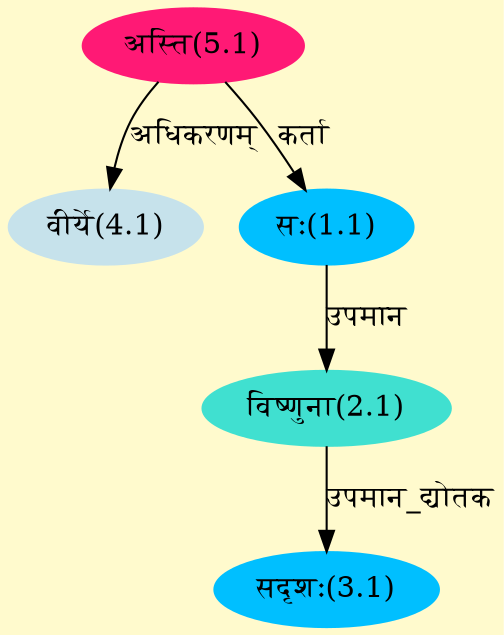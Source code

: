 digraph G{
rankdir=BT;
 compound=true;
 bgcolor="lemonchiffon1";
Node1_1 [style=filled, color="#00BFFF" label = "सः(1.1)"]
Node5_1 [style=filled, color="#FF1975" label = "अस्ति(5.1)"]
Node2_1 [style=filled, color="#40E0D0" label = "विष्णुना(2.1)"]
Node3_1 [style=filled, color="#00BFFF" label = "सदृशः(3.1)"]
Node4_1 [style=filled, color="#C6E2EB" label = "वीर्ये(4.1)"]
/* Start of Relations section */

Node1_1 -> Node5_1 [  label="कर्ता"  dir="back" ]
Node2_1 -> Node1_1 [  label="उपमान"  dir="back" ]
Node3_1 -> Node2_1 [  label="उपमान_द्योतक"  dir="back" ]
Node4_1 -> Node5_1 [  label="अधिकरणम्"  dir="back" ]
}
